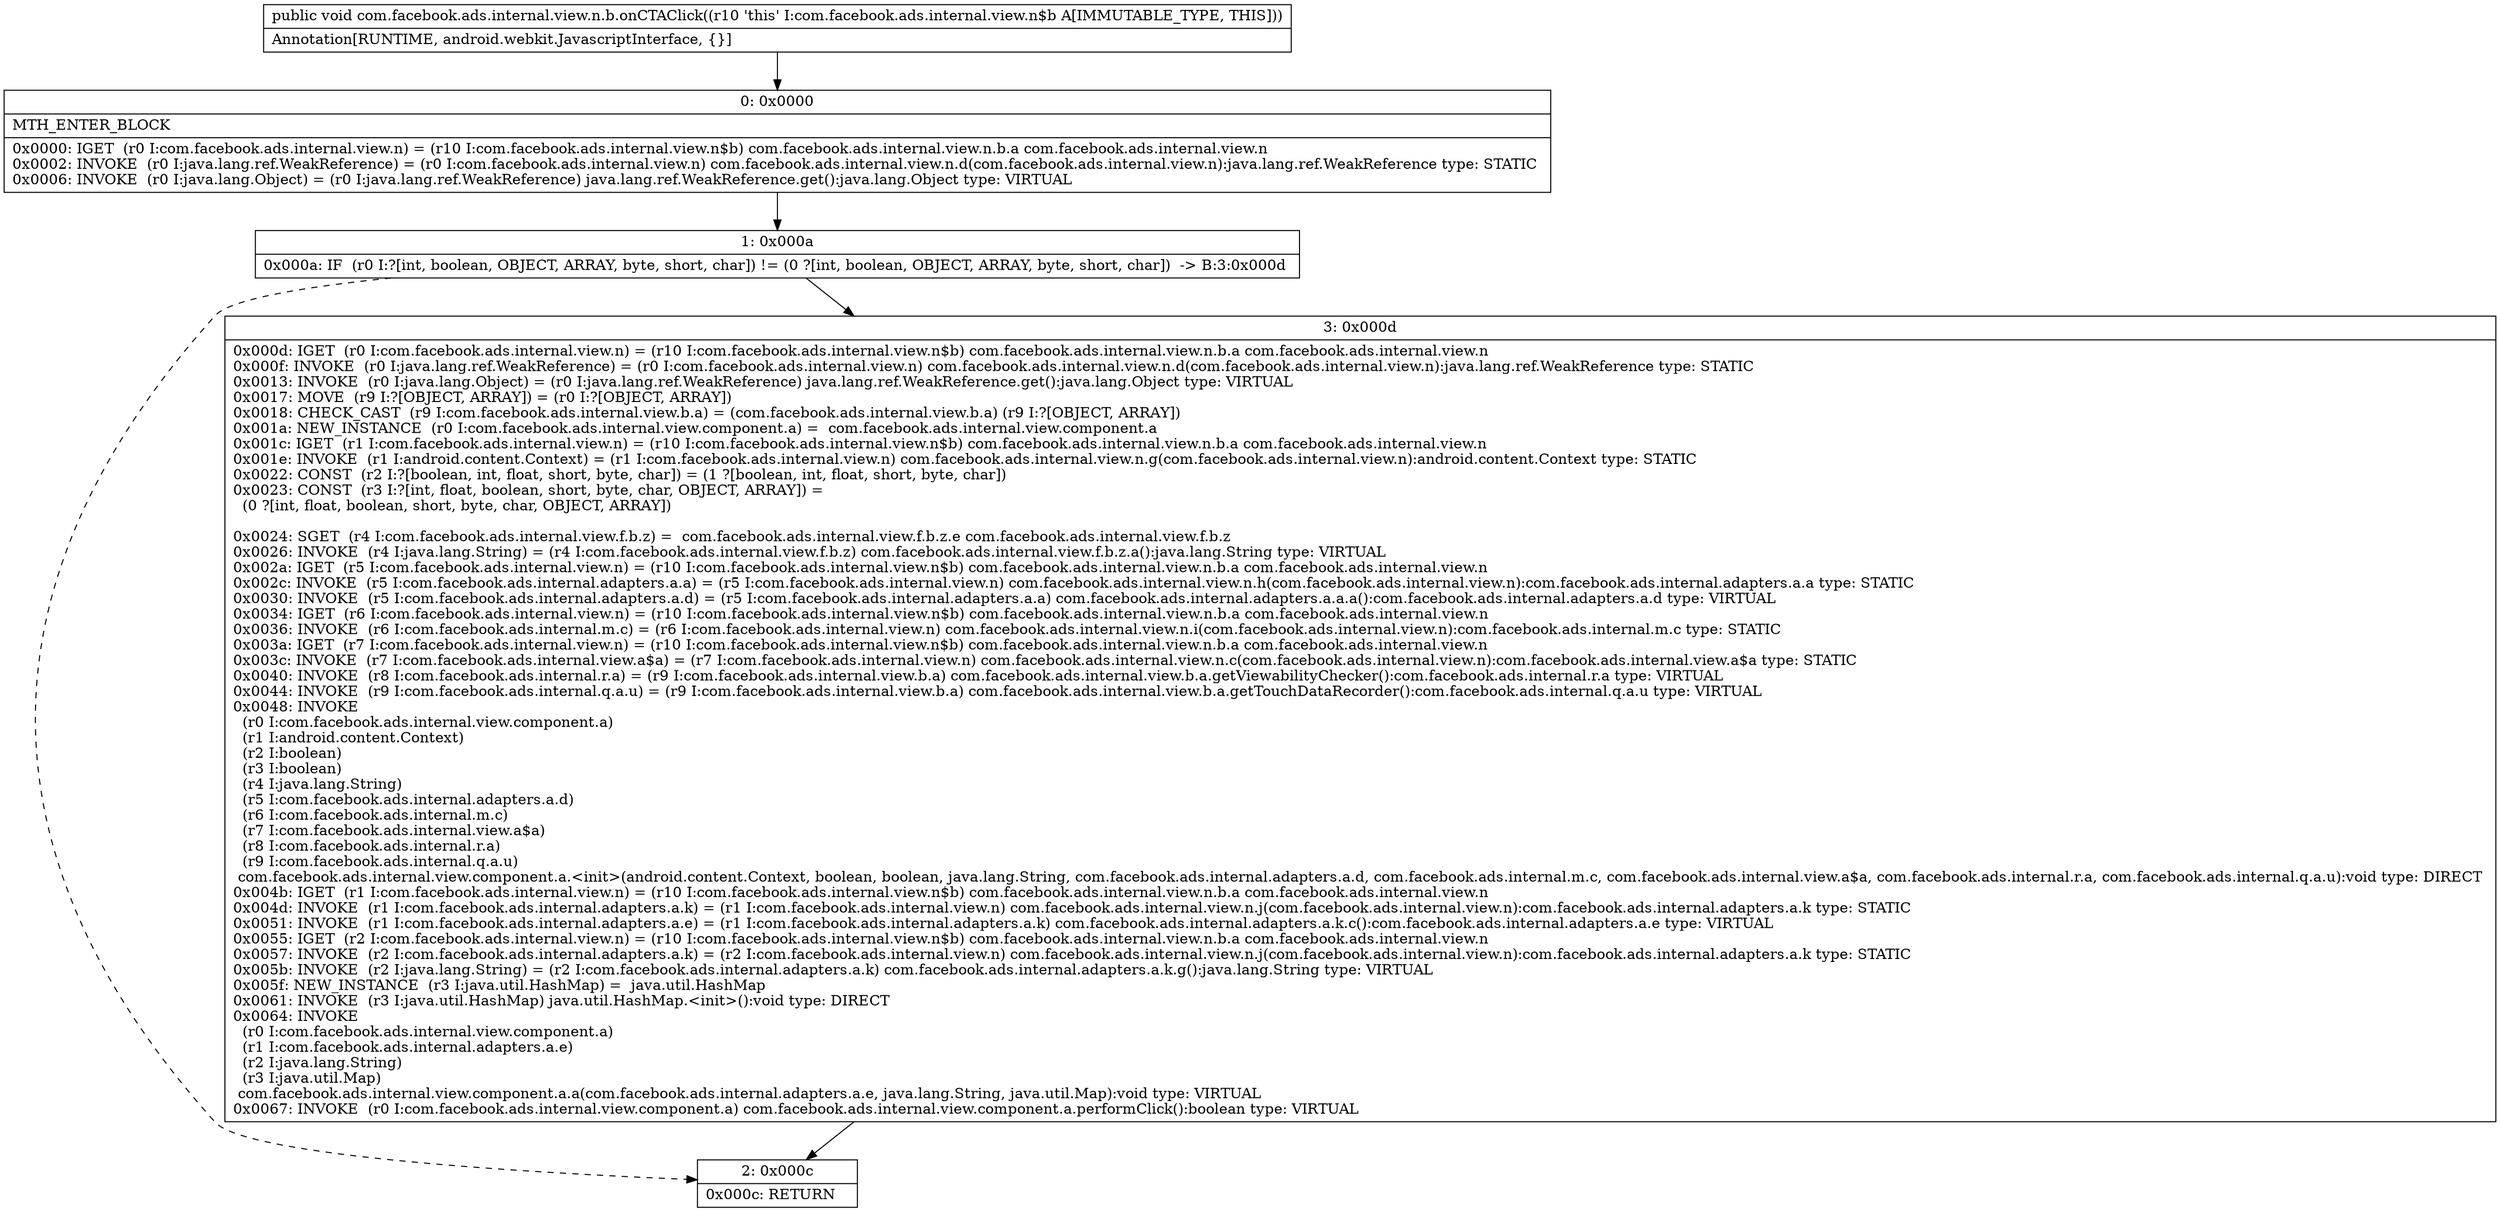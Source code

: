 digraph "CFG forcom.facebook.ads.internal.view.n.b.onCTAClick()V" {
Node_0 [shape=record,label="{0\:\ 0x0000|MTH_ENTER_BLOCK\l|0x0000: IGET  (r0 I:com.facebook.ads.internal.view.n) = (r10 I:com.facebook.ads.internal.view.n$b) com.facebook.ads.internal.view.n.b.a com.facebook.ads.internal.view.n \l0x0002: INVOKE  (r0 I:java.lang.ref.WeakReference) = (r0 I:com.facebook.ads.internal.view.n) com.facebook.ads.internal.view.n.d(com.facebook.ads.internal.view.n):java.lang.ref.WeakReference type: STATIC \l0x0006: INVOKE  (r0 I:java.lang.Object) = (r0 I:java.lang.ref.WeakReference) java.lang.ref.WeakReference.get():java.lang.Object type: VIRTUAL \l}"];
Node_1 [shape=record,label="{1\:\ 0x000a|0x000a: IF  (r0 I:?[int, boolean, OBJECT, ARRAY, byte, short, char]) != (0 ?[int, boolean, OBJECT, ARRAY, byte, short, char])  \-\> B:3:0x000d \l}"];
Node_2 [shape=record,label="{2\:\ 0x000c|0x000c: RETURN   \l}"];
Node_3 [shape=record,label="{3\:\ 0x000d|0x000d: IGET  (r0 I:com.facebook.ads.internal.view.n) = (r10 I:com.facebook.ads.internal.view.n$b) com.facebook.ads.internal.view.n.b.a com.facebook.ads.internal.view.n \l0x000f: INVOKE  (r0 I:java.lang.ref.WeakReference) = (r0 I:com.facebook.ads.internal.view.n) com.facebook.ads.internal.view.n.d(com.facebook.ads.internal.view.n):java.lang.ref.WeakReference type: STATIC \l0x0013: INVOKE  (r0 I:java.lang.Object) = (r0 I:java.lang.ref.WeakReference) java.lang.ref.WeakReference.get():java.lang.Object type: VIRTUAL \l0x0017: MOVE  (r9 I:?[OBJECT, ARRAY]) = (r0 I:?[OBJECT, ARRAY]) \l0x0018: CHECK_CAST  (r9 I:com.facebook.ads.internal.view.b.a) = (com.facebook.ads.internal.view.b.a) (r9 I:?[OBJECT, ARRAY]) \l0x001a: NEW_INSTANCE  (r0 I:com.facebook.ads.internal.view.component.a) =  com.facebook.ads.internal.view.component.a \l0x001c: IGET  (r1 I:com.facebook.ads.internal.view.n) = (r10 I:com.facebook.ads.internal.view.n$b) com.facebook.ads.internal.view.n.b.a com.facebook.ads.internal.view.n \l0x001e: INVOKE  (r1 I:android.content.Context) = (r1 I:com.facebook.ads.internal.view.n) com.facebook.ads.internal.view.n.g(com.facebook.ads.internal.view.n):android.content.Context type: STATIC \l0x0022: CONST  (r2 I:?[boolean, int, float, short, byte, char]) = (1 ?[boolean, int, float, short, byte, char]) \l0x0023: CONST  (r3 I:?[int, float, boolean, short, byte, char, OBJECT, ARRAY]) = \l  (0 ?[int, float, boolean, short, byte, char, OBJECT, ARRAY])\l \l0x0024: SGET  (r4 I:com.facebook.ads.internal.view.f.b.z) =  com.facebook.ads.internal.view.f.b.z.e com.facebook.ads.internal.view.f.b.z \l0x0026: INVOKE  (r4 I:java.lang.String) = (r4 I:com.facebook.ads.internal.view.f.b.z) com.facebook.ads.internal.view.f.b.z.a():java.lang.String type: VIRTUAL \l0x002a: IGET  (r5 I:com.facebook.ads.internal.view.n) = (r10 I:com.facebook.ads.internal.view.n$b) com.facebook.ads.internal.view.n.b.a com.facebook.ads.internal.view.n \l0x002c: INVOKE  (r5 I:com.facebook.ads.internal.adapters.a.a) = (r5 I:com.facebook.ads.internal.view.n) com.facebook.ads.internal.view.n.h(com.facebook.ads.internal.view.n):com.facebook.ads.internal.adapters.a.a type: STATIC \l0x0030: INVOKE  (r5 I:com.facebook.ads.internal.adapters.a.d) = (r5 I:com.facebook.ads.internal.adapters.a.a) com.facebook.ads.internal.adapters.a.a.a():com.facebook.ads.internal.adapters.a.d type: VIRTUAL \l0x0034: IGET  (r6 I:com.facebook.ads.internal.view.n) = (r10 I:com.facebook.ads.internal.view.n$b) com.facebook.ads.internal.view.n.b.a com.facebook.ads.internal.view.n \l0x0036: INVOKE  (r6 I:com.facebook.ads.internal.m.c) = (r6 I:com.facebook.ads.internal.view.n) com.facebook.ads.internal.view.n.i(com.facebook.ads.internal.view.n):com.facebook.ads.internal.m.c type: STATIC \l0x003a: IGET  (r7 I:com.facebook.ads.internal.view.n) = (r10 I:com.facebook.ads.internal.view.n$b) com.facebook.ads.internal.view.n.b.a com.facebook.ads.internal.view.n \l0x003c: INVOKE  (r7 I:com.facebook.ads.internal.view.a$a) = (r7 I:com.facebook.ads.internal.view.n) com.facebook.ads.internal.view.n.c(com.facebook.ads.internal.view.n):com.facebook.ads.internal.view.a$a type: STATIC \l0x0040: INVOKE  (r8 I:com.facebook.ads.internal.r.a) = (r9 I:com.facebook.ads.internal.view.b.a) com.facebook.ads.internal.view.b.a.getViewabilityChecker():com.facebook.ads.internal.r.a type: VIRTUAL \l0x0044: INVOKE  (r9 I:com.facebook.ads.internal.q.a.u) = (r9 I:com.facebook.ads.internal.view.b.a) com.facebook.ads.internal.view.b.a.getTouchDataRecorder():com.facebook.ads.internal.q.a.u type: VIRTUAL \l0x0048: INVOKE  \l  (r0 I:com.facebook.ads.internal.view.component.a)\l  (r1 I:android.content.Context)\l  (r2 I:boolean)\l  (r3 I:boolean)\l  (r4 I:java.lang.String)\l  (r5 I:com.facebook.ads.internal.adapters.a.d)\l  (r6 I:com.facebook.ads.internal.m.c)\l  (r7 I:com.facebook.ads.internal.view.a$a)\l  (r8 I:com.facebook.ads.internal.r.a)\l  (r9 I:com.facebook.ads.internal.q.a.u)\l com.facebook.ads.internal.view.component.a.\<init\>(android.content.Context, boolean, boolean, java.lang.String, com.facebook.ads.internal.adapters.a.d, com.facebook.ads.internal.m.c, com.facebook.ads.internal.view.a$a, com.facebook.ads.internal.r.a, com.facebook.ads.internal.q.a.u):void type: DIRECT \l0x004b: IGET  (r1 I:com.facebook.ads.internal.view.n) = (r10 I:com.facebook.ads.internal.view.n$b) com.facebook.ads.internal.view.n.b.a com.facebook.ads.internal.view.n \l0x004d: INVOKE  (r1 I:com.facebook.ads.internal.adapters.a.k) = (r1 I:com.facebook.ads.internal.view.n) com.facebook.ads.internal.view.n.j(com.facebook.ads.internal.view.n):com.facebook.ads.internal.adapters.a.k type: STATIC \l0x0051: INVOKE  (r1 I:com.facebook.ads.internal.adapters.a.e) = (r1 I:com.facebook.ads.internal.adapters.a.k) com.facebook.ads.internal.adapters.a.k.c():com.facebook.ads.internal.adapters.a.e type: VIRTUAL \l0x0055: IGET  (r2 I:com.facebook.ads.internal.view.n) = (r10 I:com.facebook.ads.internal.view.n$b) com.facebook.ads.internal.view.n.b.a com.facebook.ads.internal.view.n \l0x0057: INVOKE  (r2 I:com.facebook.ads.internal.adapters.a.k) = (r2 I:com.facebook.ads.internal.view.n) com.facebook.ads.internal.view.n.j(com.facebook.ads.internal.view.n):com.facebook.ads.internal.adapters.a.k type: STATIC \l0x005b: INVOKE  (r2 I:java.lang.String) = (r2 I:com.facebook.ads.internal.adapters.a.k) com.facebook.ads.internal.adapters.a.k.g():java.lang.String type: VIRTUAL \l0x005f: NEW_INSTANCE  (r3 I:java.util.HashMap) =  java.util.HashMap \l0x0061: INVOKE  (r3 I:java.util.HashMap) java.util.HashMap.\<init\>():void type: DIRECT \l0x0064: INVOKE  \l  (r0 I:com.facebook.ads.internal.view.component.a)\l  (r1 I:com.facebook.ads.internal.adapters.a.e)\l  (r2 I:java.lang.String)\l  (r3 I:java.util.Map)\l com.facebook.ads.internal.view.component.a.a(com.facebook.ads.internal.adapters.a.e, java.lang.String, java.util.Map):void type: VIRTUAL \l0x0067: INVOKE  (r0 I:com.facebook.ads.internal.view.component.a) com.facebook.ads.internal.view.component.a.performClick():boolean type: VIRTUAL \l}"];
MethodNode[shape=record,label="{public void com.facebook.ads.internal.view.n.b.onCTAClick((r10 'this' I:com.facebook.ads.internal.view.n$b A[IMMUTABLE_TYPE, THIS]))  | Annotation[RUNTIME, android.webkit.JavascriptInterface, \{\}]\l}"];
MethodNode -> Node_0;
Node_0 -> Node_1;
Node_1 -> Node_2[style=dashed];
Node_1 -> Node_3;
Node_3 -> Node_2;
}

